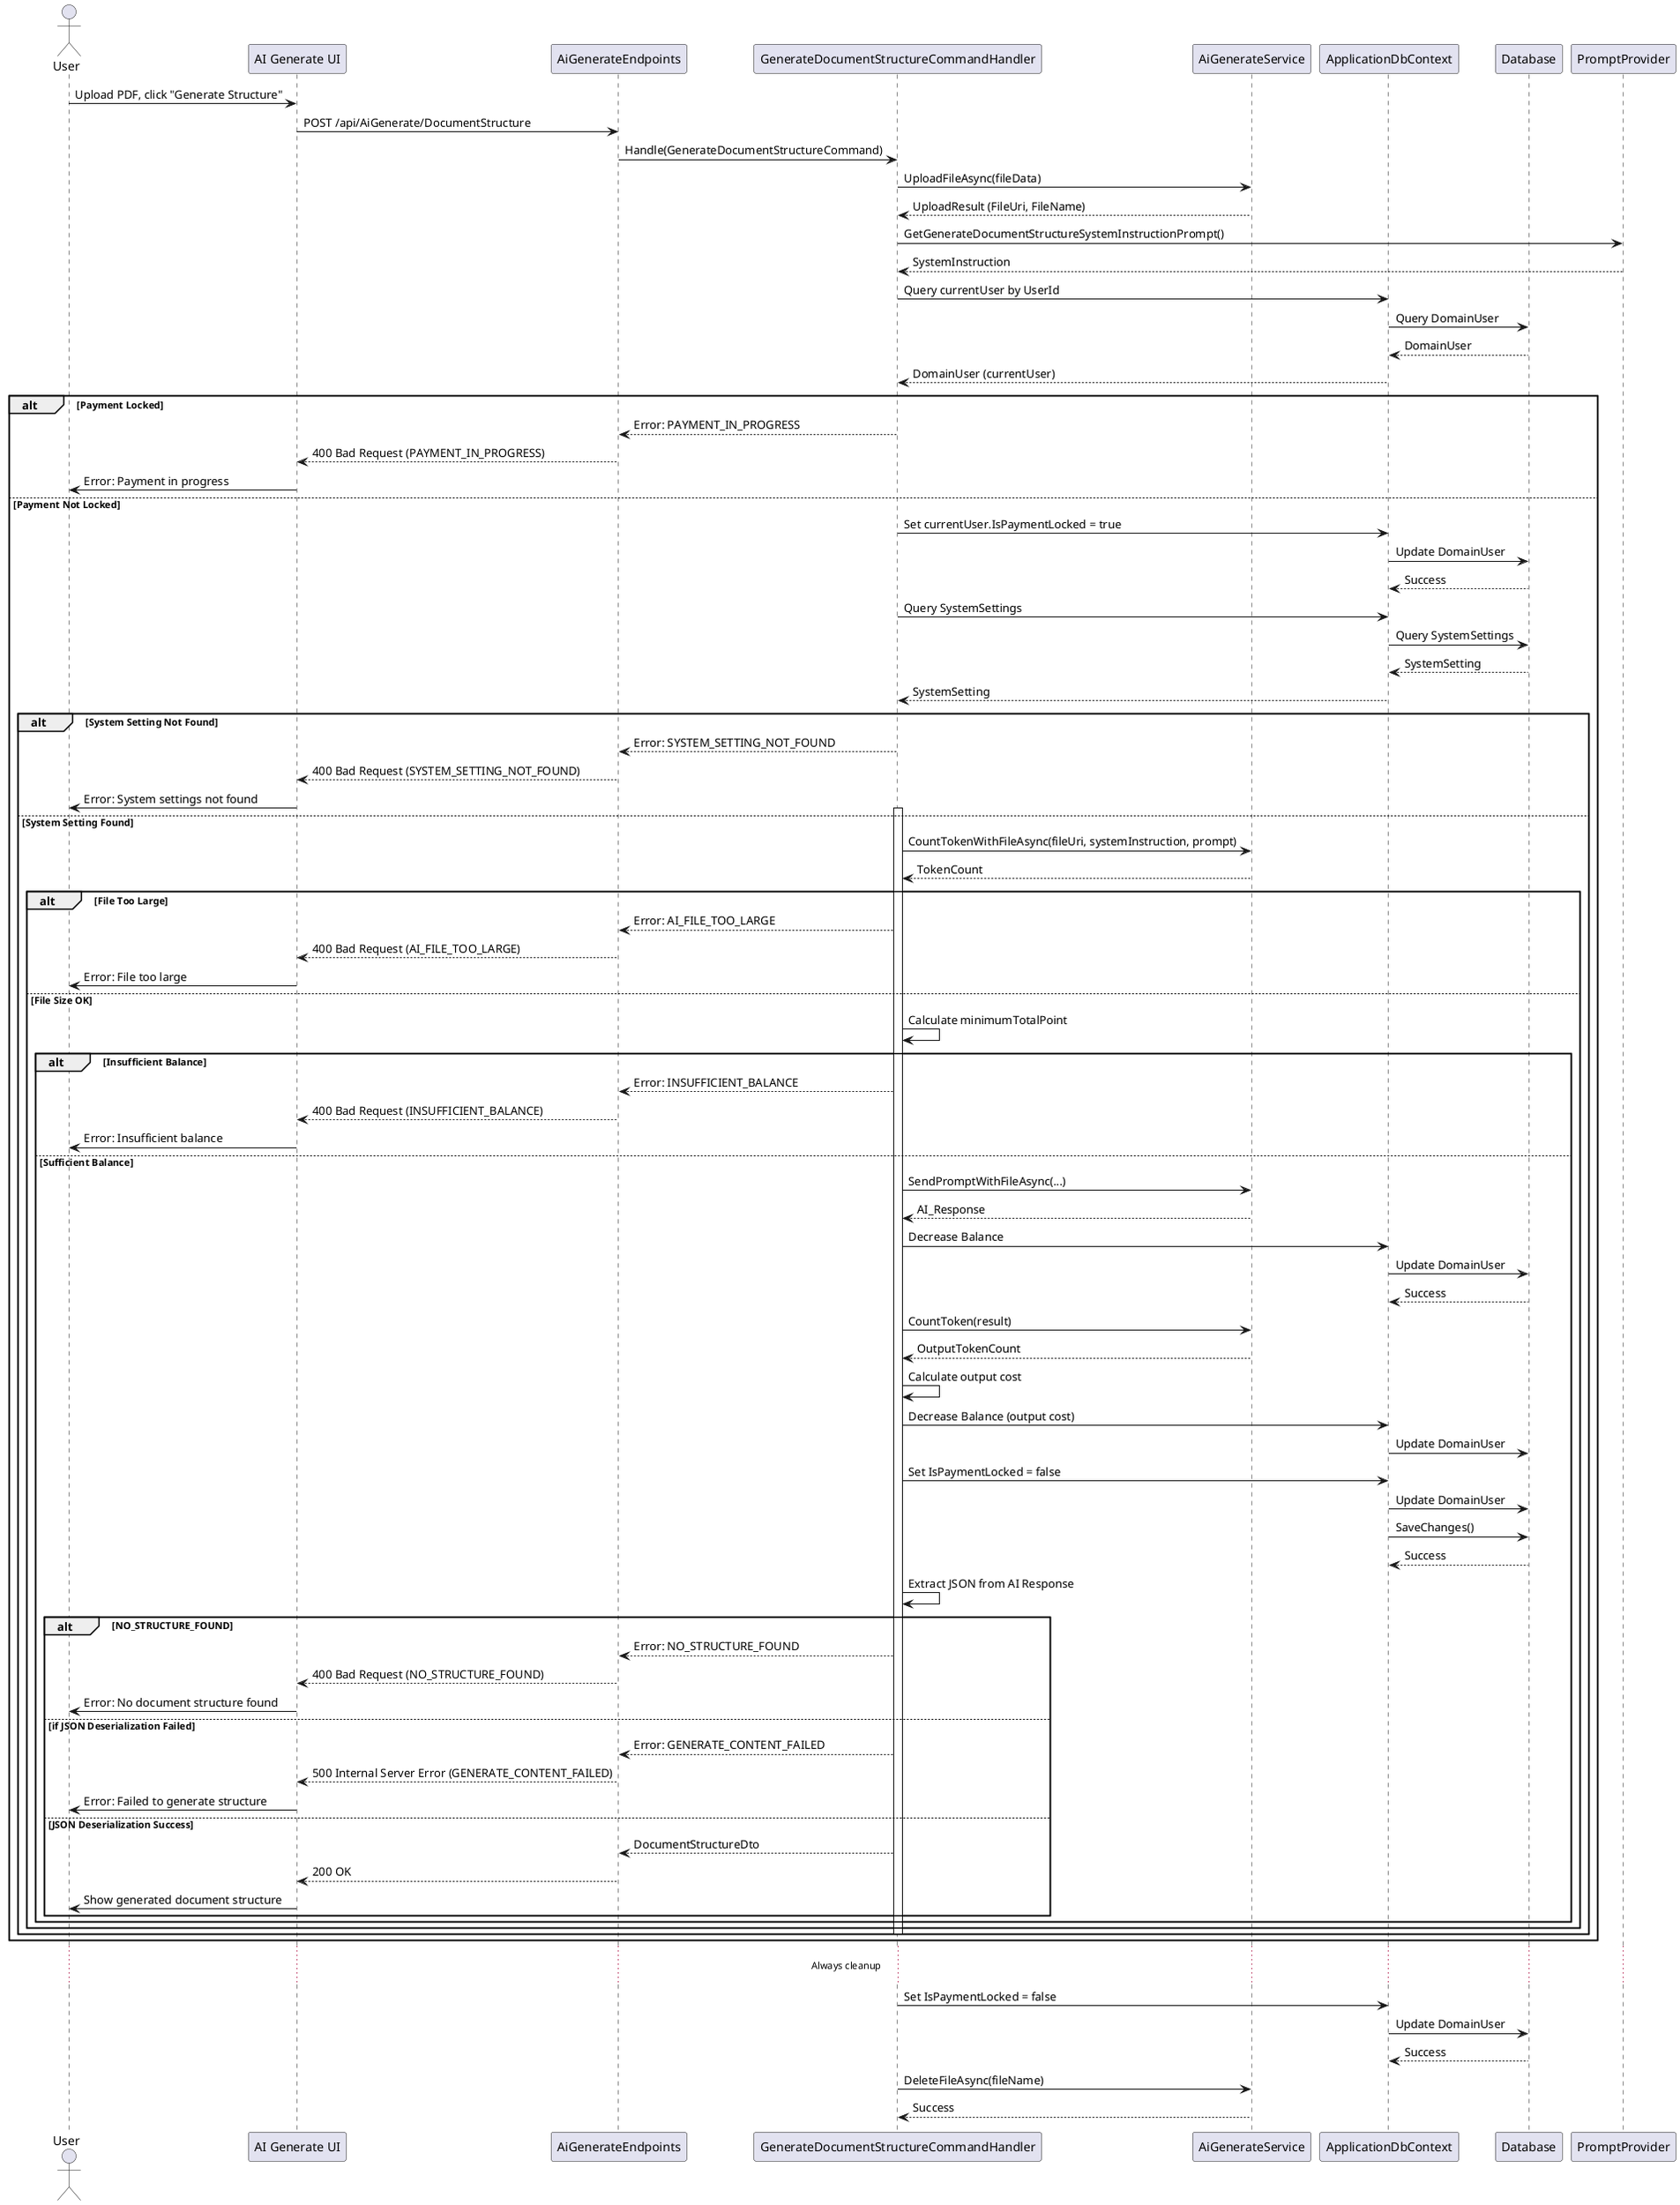 @startuml
actor User
participant "AI Generate UI" as UI
participant AiGenerateEndpoints
participant GenerateDocumentStructureCommandHandler as Handler
participant AiGenerateService
participant ApplicationDbContext
participant Database
participant PromptProvider

User -> UI : Upload PDF, click "Generate Structure"
UI -> AiGenerateEndpoints : POST /api/AiGenerate/DocumentStructure
AiGenerateEndpoints -> Handler : Handle(GenerateDocumentStructureCommand)
Handler -> AiGenerateService : UploadFileAsync(fileData)
AiGenerateService --> Handler : UploadResult (FileUri, FileName)
Handler -> PromptProvider : GetGenerateDocumentStructureSystemInstructionPrompt()
PromptProvider --> Handler : SystemInstruction
Handler -> ApplicationDbContext : Query currentUser by UserId
ApplicationDbContext -> Database : Query DomainUser
Database --> ApplicationDbContext : DomainUser
ApplicationDbContext --> Handler : DomainUser (currentUser)

alt Payment Locked
    Handler --> AiGenerateEndpoints : Error: PAYMENT_IN_PROGRESS
    AiGenerateEndpoints --> UI : 400 Bad Request (PAYMENT_IN_PROGRESS)
    UI -> User : Error: Payment in progress
else Payment Not Locked
    Handler -> ApplicationDbContext : Set currentUser.IsPaymentLocked = true
    ApplicationDbContext -> Database : Update DomainUser
    Database --> ApplicationDbContext : Success
    Handler -> ApplicationDbContext : Query SystemSettings
    ApplicationDbContext -> Database : Query SystemSettings
    Database --> ApplicationDbContext : SystemSetting
    ApplicationDbContext --> Handler : SystemSetting

    alt System Setting Not Found
        Handler --> AiGenerateEndpoints : Error: SYSTEM_SETTING_NOT_FOUND
        AiGenerateEndpoints --> UI : 400 Bad Request (SYSTEM_SETTING_NOT_FOUND)
        UI -> User : Error: System settings not found
    else System Setting Found
        activate Handler
        Handler -> AiGenerateService : CountTokenWithFileAsync(fileUri, systemInstruction, prompt)
        AiGenerateService --> Handler : TokenCount

        alt File Too Large
            Handler --> AiGenerateEndpoints : Error: AI_FILE_TOO_LARGE
            AiGenerateEndpoints --> UI : 400 Bad Request (AI_FILE_TOO_LARGE)
            UI -> User : Error: File too large
        else File Size OK
            Handler -> Handler : Calculate minimumTotalPoint

            alt Insufficient Balance
                Handler --> AiGenerateEndpoints : Error: INSUFFICIENT_BALANCE
                AiGenerateEndpoints --> UI : 400 Bad Request (INSUFFICIENT_BALANCE)
                UI -> User : Error: Insufficient balance
            else Sufficient Balance
                Handler -> AiGenerateService : SendPromptWithFileAsync(...)
                AiGenerateService --> Handler : AI_Response
                Handler -> ApplicationDbContext : Decrease Balance
                ApplicationDbContext -> Database : Update DomainUser
                Database --> ApplicationDbContext : Success

                Handler -> AiGenerateService : CountToken(result)
                AiGenerateService --> Handler : OutputTokenCount

                Handler -> Handler : Calculate output cost
                Handler -> ApplicationDbContext : Decrease Balance (output cost)
                ApplicationDbContext -> Database : Update DomainUser
                Handler -> ApplicationDbContext : Set IsPaymentLocked = false
                ApplicationDbContext -> Database : Update DomainUser
                ApplicationDbContext -> Database : SaveChanges()
                Database --> ApplicationDbContext : Success

                Handler -> Handler : Extract JSON from AI Response
                alt NO_STRUCTURE_FOUND
                    Handler --> AiGenerateEndpoints : Error: NO_STRUCTURE_FOUND
                    AiGenerateEndpoints --> UI : 400 Bad Request (NO_STRUCTURE_FOUND)
                    UI -> User : Error: No document structure found
                else if JSON Deserialization Failed
                    Handler --> AiGenerateEndpoints : Error: GENERATE_CONTENT_FAILED
                    AiGenerateEndpoints --> UI : 500 Internal Server Error (GENERATE_CONTENT_FAILED)
                    UI -> User : Error: Failed to generate structure
                else JSON Deserialization Success
                    Handler --> AiGenerateEndpoints : DocumentStructureDto
                    AiGenerateEndpoints --> UI : 200 OK
                    UI -> User : Show generated document structure
                end
            end
        end
        deactivate Handler
    end
end

... Always cleanup ...
Handler -> ApplicationDbContext : Set IsPaymentLocked = false
ApplicationDbContext -> Database : Update DomainUser
Database --> ApplicationDbContext : Success
Handler -> AiGenerateService : DeleteFileAsync(fileName)
AiGenerateService --> Handler : Success
@enduml

